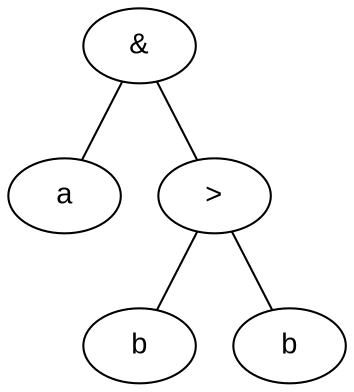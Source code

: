 graph logic {
  node [ fontname = "Arial" ]
  node1 [label = "&"]
  node1 -- node2
  node1 -- node3
  node1 [label = "&"]
  node2 [label = "a"]
  node3 -- node6
  node3 -- node7
  node3 [label = ">"]
  node6 [label = "b"]
  node7 [label = "b"]

}
